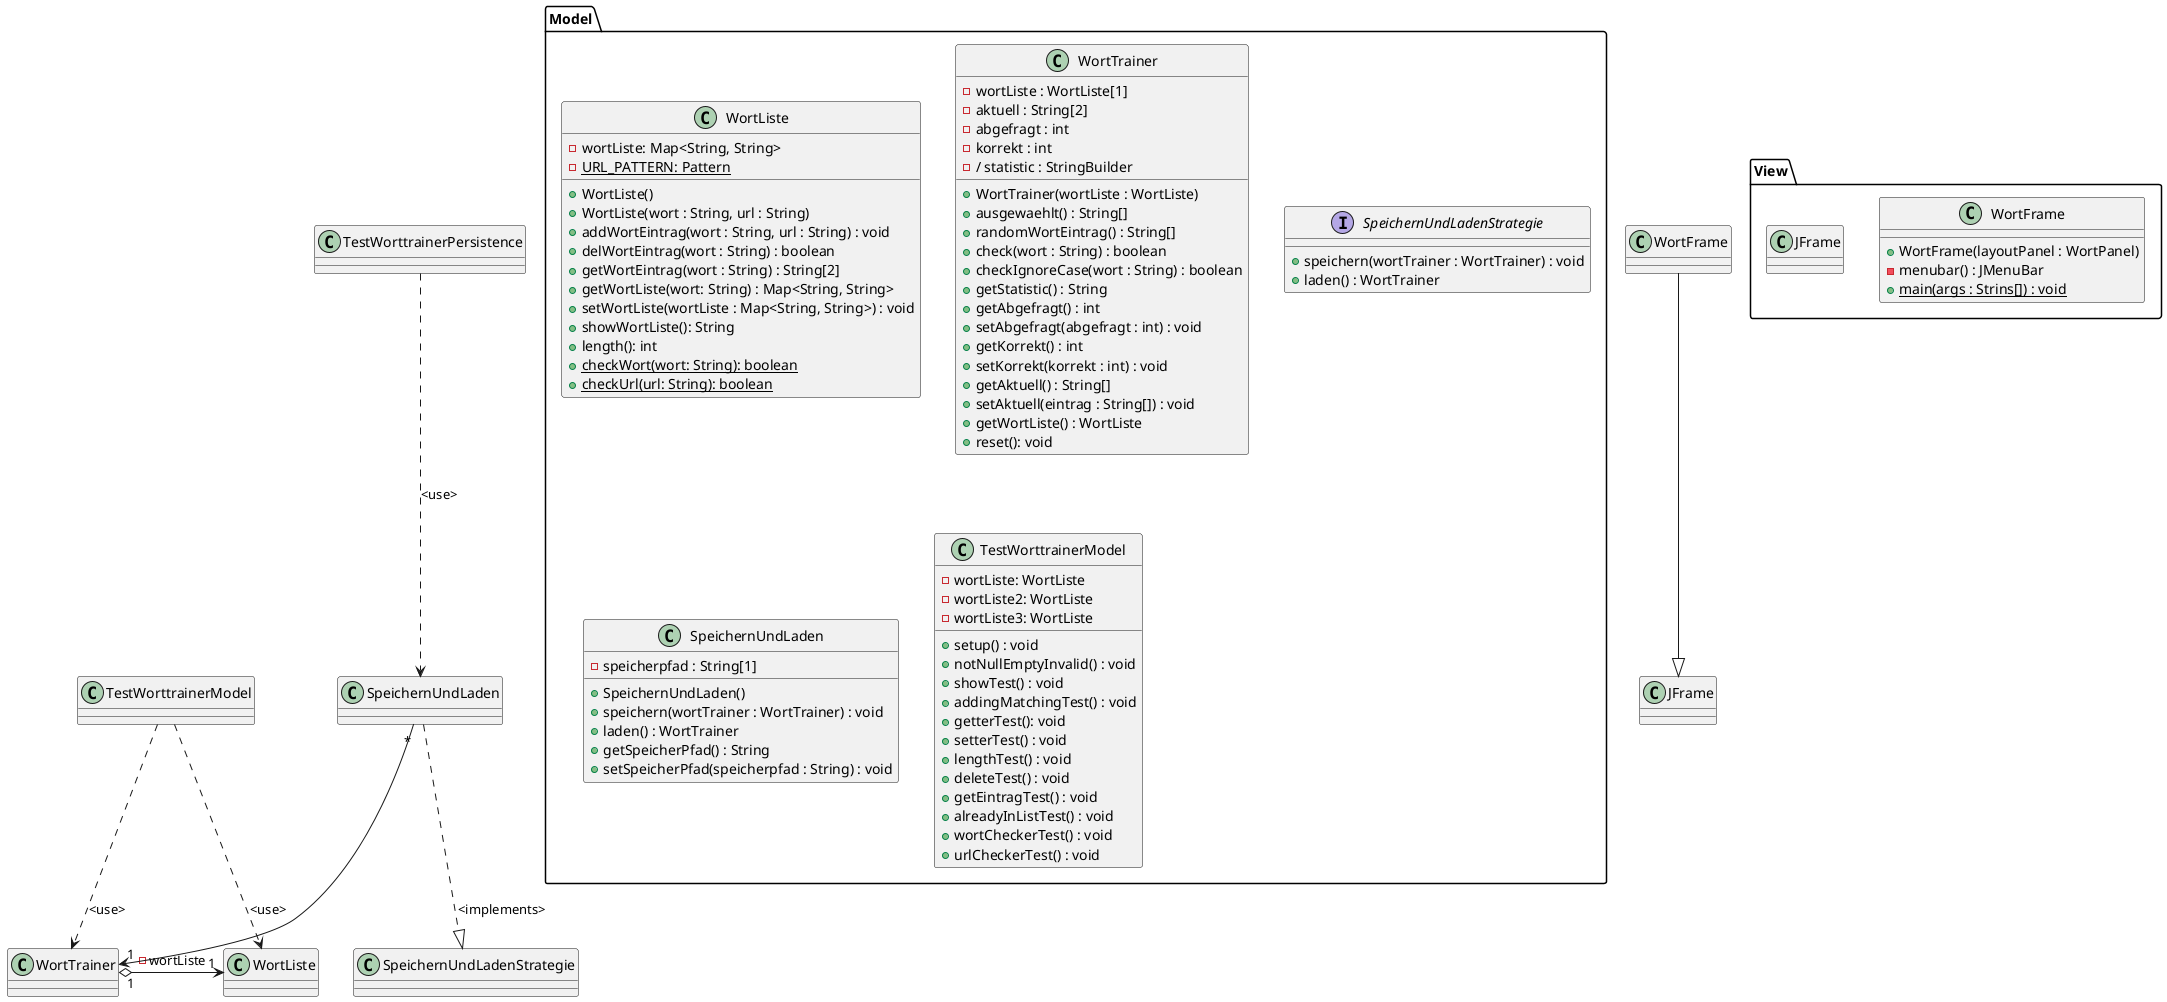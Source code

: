 @startuml
'https://plantuml.com/class-diagram

TestWorttrainerModel ..> WortListe : <use>
TestWorttrainerModel ..> WortTrainer : <use>
TestWorttrainerPersistence ..> SpeichernUndLaden : <use>
WortTrainer "1" o-> "1" WortListe : - wortListe
SpeichernUndLaden "*" --> "1" WortTrainer
SpeichernUndLaden ..|> SpeichernUndLadenStrategie : <implements>
WortFrame --|> JFrame

package Model {
class WortListe {
- wortListe: Map<String, String>
- {static} URL_PATTERN: Pattern
+ WortListe()
+ WortListe(wort : String, url : String)
+ addWortEintrag(wort : String, url : String) : void
+ delWortEintrag(wort : String) : boolean
+ getWortEintrag(wort : String) : String[2]
+ getWortListe(wort: String) : Map<String, String>
+ setWortListe(wortListe : Map<String, String>) : void
+ showWortListe(): String
+ length(): int
+ {static} checkWort(wort: String): boolean
+ {static} checkUrl(url: String): boolean
}

class WortTrainer {
- wortListe : WortListe[1]
- aktuell : String[2]
- abgefragt : int
- korrekt : int
- / statistic : StringBuilder
+ WortTrainer(wortListe : WortListe)
+ ausgewaehlt() : String[]
+ randomWortEintrag() : String[]
+ check(wort : String) : boolean
+ checkIgnoreCase(wort : String) : boolean
+ getStatistic() : String
+ getAbgefragt() : int
+ setAbgefragt(abgefragt : int) : void
+ getKorrekt() : int
+ setKorrekt(korrekt : int) : void
+ getAktuell() : String[]
+ setAktuell(eintrag : String[]) : void
+ getWortListe() : WortListe
+ reset(): void
}

interface SpeichernUndLadenStrategie {
+ speichern(wortTrainer : WortTrainer) : void
+ laden() : WortTrainer
}

class SpeichernUndLaden {
- speicherpfad : String[1]
+ SpeichernUndLaden()
+ speichern(wortTrainer : WortTrainer) : void
+ laden() : WortTrainer
+ getSpeicherPfad() : String
+ setSpeicherPfad(speicherpfad : String) : void
}


class TestWorttrainerModel {
- wortListe: WortListe
- wortListe2: WortListe
- wortListe3: WortListe
+ setup() : void
+ notNullEmptyInvalid() : void
+ showTest() : void
+ addingMatchingTest() : void
+ getterTest(): void
+ setterTest() : void
+ lengthTest() : void
+ deleteTest() : void
+ getEintragTest() : void
+ alreadyInListTest() : void
+ wortCheckerTest() : void
+ urlCheckerTest() : void
}
}

package View {
class WortFrame {
+ WortFrame(layoutPanel : WortPanel)
- menubar() : JMenuBar
+ {static} main(args : Strins[]) : void
}
class JFrame{}
}
@enduml